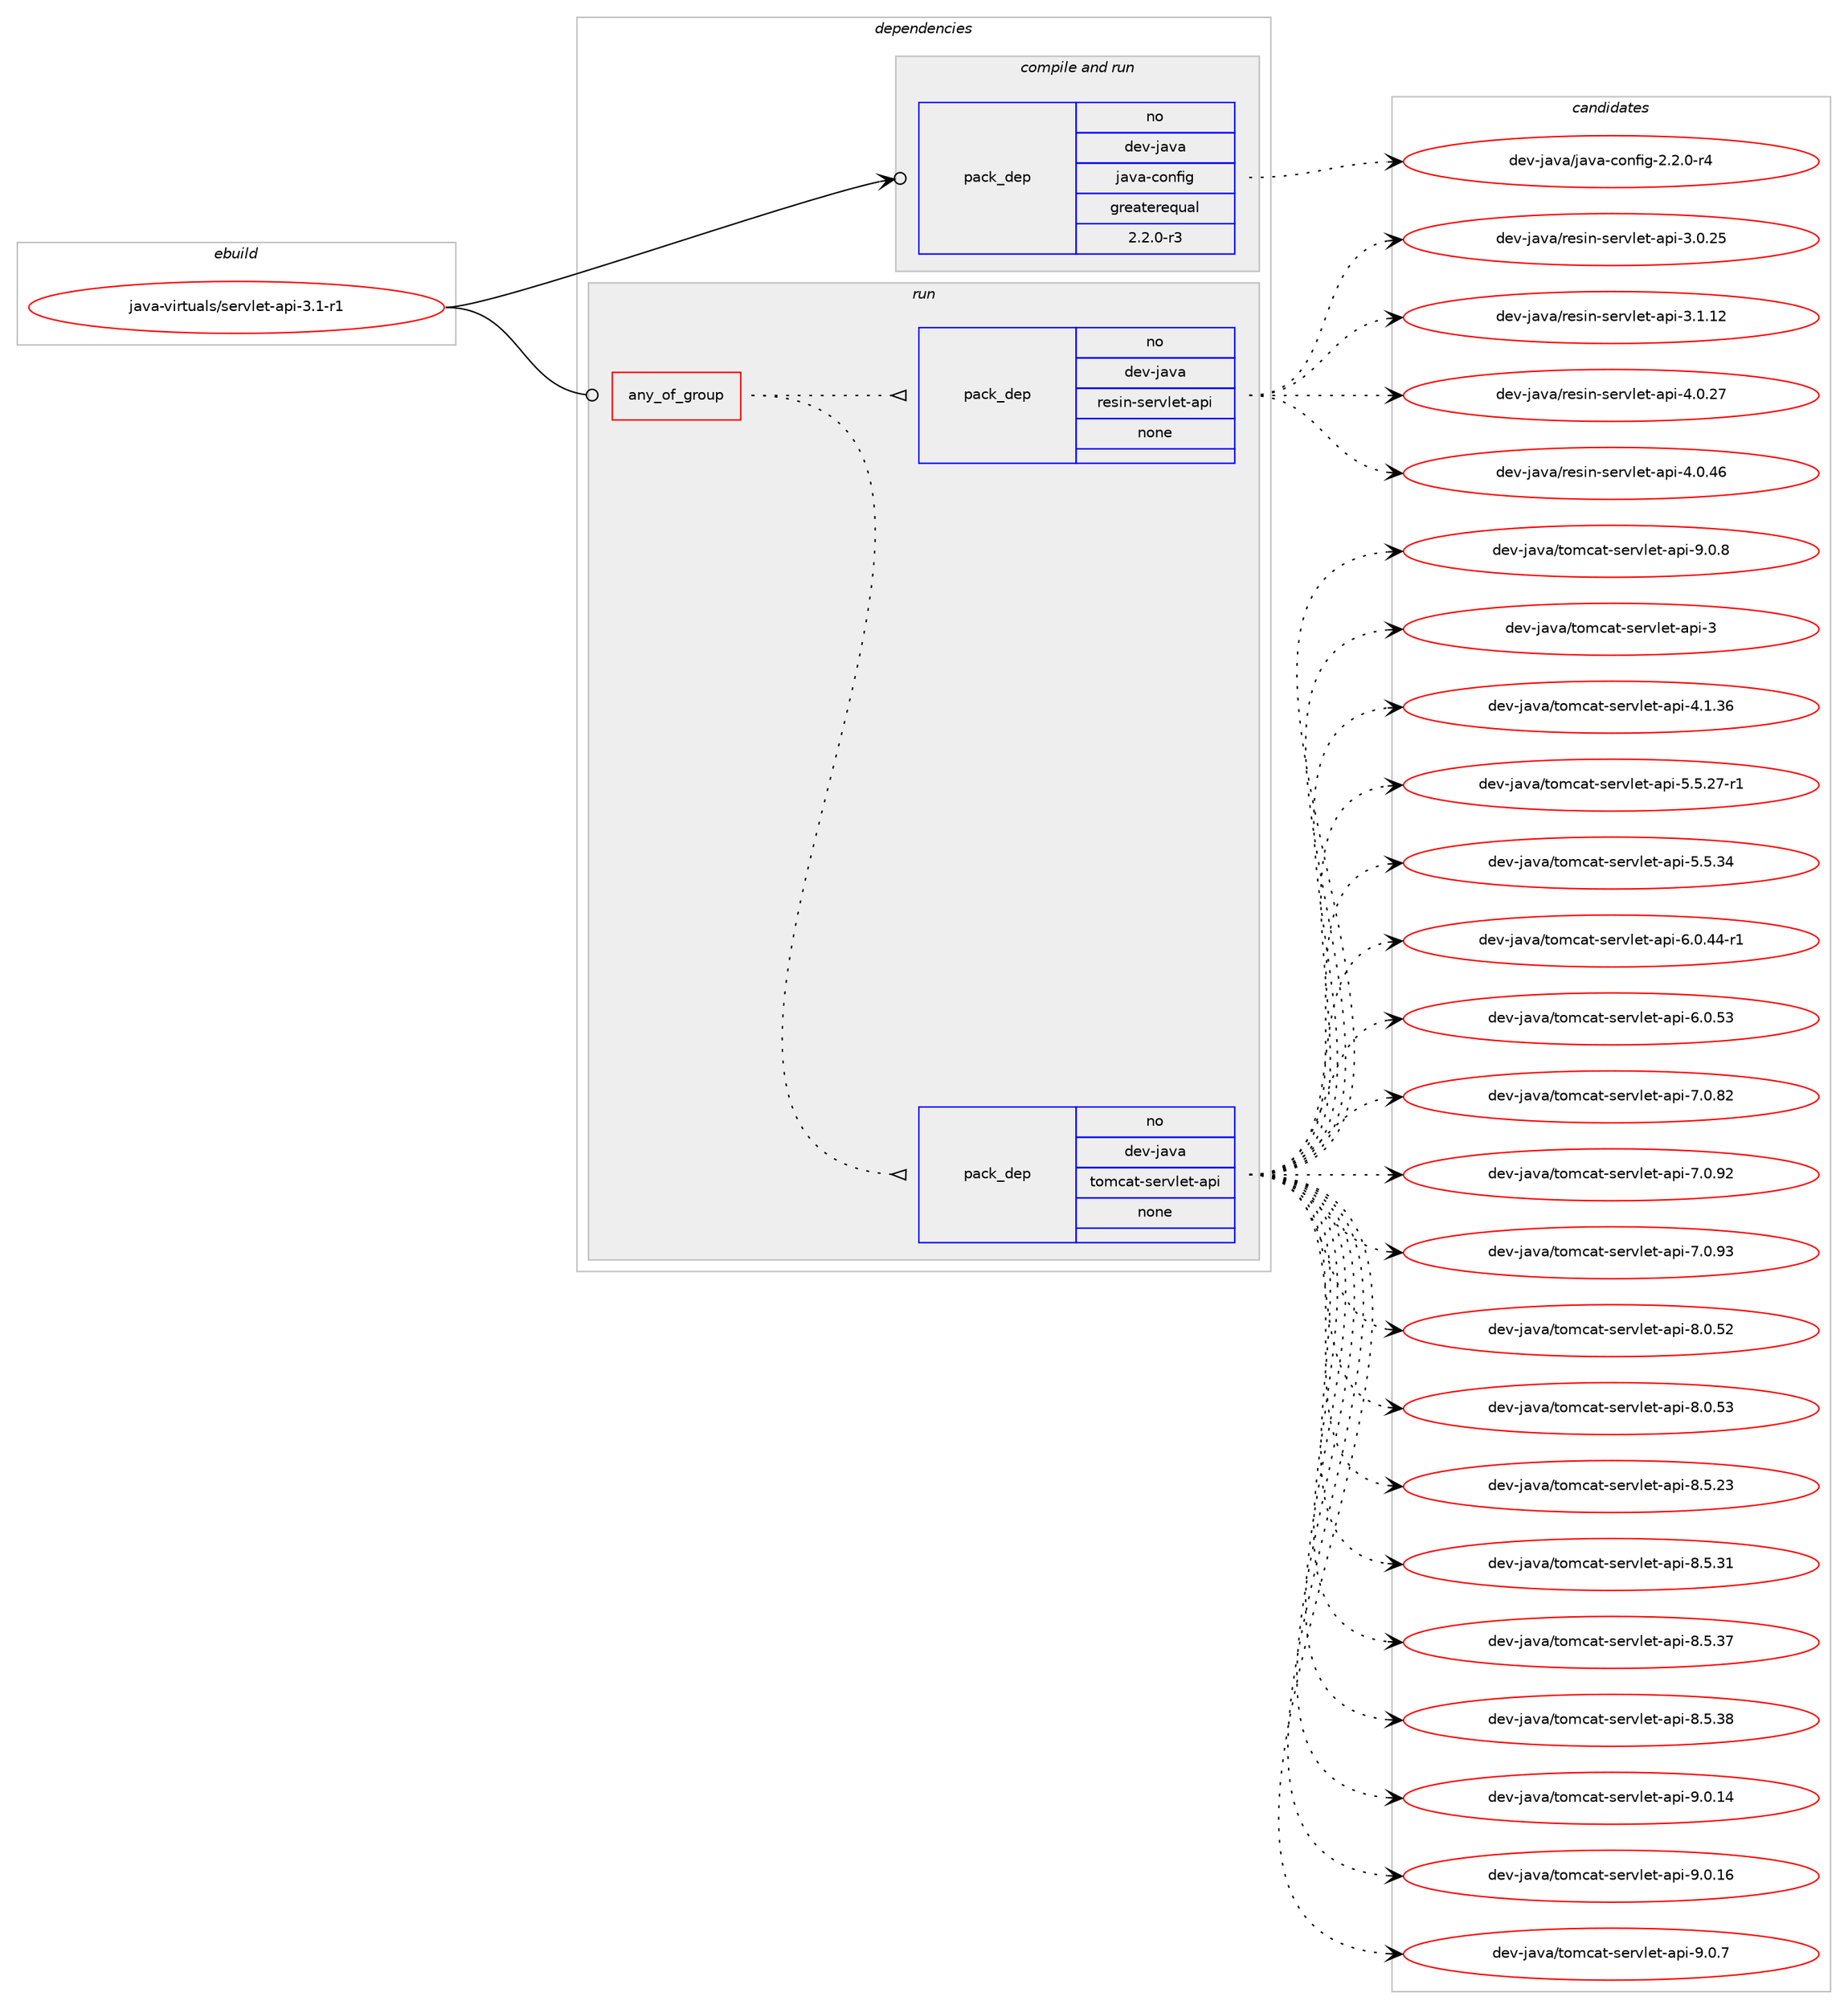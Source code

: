 digraph prolog {

# *************
# Graph options
# *************

newrank=true;
concentrate=true;
compound=true;
graph [rankdir=LR,fontname=Helvetica,fontsize=10,ranksep=1.5];#, ranksep=2.5, nodesep=0.2];
edge  [arrowhead=vee];
node  [fontname=Helvetica,fontsize=10];

# **********
# The ebuild
# **********

subgraph cluster_leftcol {
color=gray;
rank=same;
label=<<i>ebuild</i>>;
id [label="java-virtuals/servlet-api-3.1-r1", color=red, width=4, href="../java-virtuals/servlet-api-3.1-r1.svg"];
}

# ****************
# The dependencies
# ****************

subgraph cluster_midcol {
color=gray;
label=<<i>dependencies</i>>;
subgraph cluster_compile {
fillcolor="#eeeeee";
style=filled;
label=<<i>compile</i>>;
}
subgraph cluster_compileandrun {
fillcolor="#eeeeee";
style=filled;
label=<<i>compile and run</i>>;
subgraph pack1117460 {
dependency1570238 [label=<<TABLE BORDER="0" CELLBORDER="1" CELLSPACING="0" CELLPADDING="4" WIDTH="220"><TR><TD ROWSPAN="6" CELLPADDING="30">pack_dep</TD></TR><TR><TD WIDTH="110">no</TD></TR><TR><TD>dev-java</TD></TR><TR><TD>java-config</TD></TR><TR><TD>greaterequal</TD></TR><TR><TD>2.2.0-r3</TD></TR></TABLE>>, shape=none, color=blue];
}
id:e -> dependency1570238:w [weight=20,style="solid",arrowhead="odotvee"];
}
subgraph cluster_run {
fillcolor="#eeeeee";
style=filled;
label=<<i>run</i>>;
subgraph any23657 {
dependency1570239 [label=<<TABLE BORDER="0" CELLBORDER="1" CELLSPACING="0" CELLPADDING="4"><TR><TD CELLPADDING="10">any_of_group</TD></TR></TABLE>>, shape=none, color=red];subgraph pack1117461 {
dependency1570240 [label=<<TABLE BORDER="0" CELLBORDER="1" CELLSPACING="0" CELLPADDING="4" WIDTH="220"><TR><TD ROWSPAN="6" CELLPADDING="30">pack_dep</TD></TR><TR><TD WIDTH="110">no</TD></TR><TR><TD>dev-java</TD></TR><TR><TD>tomcat-servlet-api</TD></TR><TR><TD>none</TD></TR><TR><TD></TD></TR></TABLE>>, shape=none, color=blue];
}
dependency1570239:e -> dependency1570240:w [weight=20,style="dotted",arrowhead="oinv"];
subgraph pack1117462 {
dependency1570241 [label=<<TABLE BORDER="0" CELLBORDER="1" CELLSPACING="0" CELLPADDING="4" WIDTH="220"><TR><TD ROWSPAN="6" CELLPADDING="30">pack_dep</TD></TR><TR><TD WIDTH="110">no</TD></TR><TR><TD>dev-java</TD></TR><TR><TD>resin-servlet-api</TD></TR><TR><TD>none</TD></TR><TR><TD></TD></TR></TABLE>>, shape=none, color=blue];
}
dependency1570239:e -> dependency1570241:w [weight=20,style="dotted",arrowhead="oinv"];
}
id:e -> dependency1570239:w [weight=20,style="solid",arrowhead="odot"];
}
}

# **************
# The candidates
# **************

subgraph cluster_choices {
rank=same;
color=gray;
label=<<i>candidates</i>>;

subgraph choice1117460 {
color=black;
nodesep=1;
choice10010111845106971189747106971189745991111101021051034550465046484511452 [label="dev-java/java-config-2.2.0-r4", color=red, width=4,href="../dev-java/java-config-2.2.0-r4.svg"];
dependency1570238:e -> choice10010111845106971189747106971189745991111101021051034550465046484511452:w [style=dotted,weight="100"];
}
subgraph choice1117461 {
color=black;
nodesep=1;
choice1001011184510697118974711611110999971164511510111411810810111645971121054551 [label="dev-java/tomcat-servlet-api-3", color=red, width=4,href="../dev-java/tomcat-servlet-api-3.svg"];
choice10010111845106971189747116111109999711645115101114118108101116459711210545524649465154 [label="dev-java/tomcat-servlet-api-4.1.36", color=red, width=4,href="../dev-java/tomcat-servlet-api-4.1.36.svg"];
choice100101118451069711897471161111099997116451151011141181081011164597112105455346534650554511449 [label="dev-java/tomcat-servlet-api-5.5.27-r1", color=red, width=4,href="../dev-java/tomcat-servlet-api-5.5.27-r1.svg"];
choice10010111845106971189747116111109999711645115101114118108101116459711210545534653465152 [label="dev-java/tomcat-servlet-api-5.5.34", color=red, width=4,href="../dev-java/tomcat-servlet-api-5.5.34.svg"];
choice100101118451069711897471161111099997116451151011141181081011164597112105455446484652524511449 [label="dev-java/tomcat-servlet-api-6.0.44-r1", color=red, width=4,href="../dev-java/tomcat-servlet-api-6.0.44-r1.svg"];
choice10010111845106971189747116111109999711645115101114118108101116459711210545544648465351 [label="dev-java/tomcat-servlet-api-6.0.53", color=red, width=4,href="../dev-java/tomcat-servlet-api-6.0.53.svg"];
choice10010111845106971189747116111109999711645115101114118108101116459711210545554648465650 [label="dev-java/tomcat-servlet-api-7.0.82", color=red, width=4,href="../dev-java/tomcat-servlet-api-7.0.82.svg"];
choice10010111845106971189747116111109999711645115101114118108101116459711210545554648465750 [label="dev-java/tomcat-servlet-api-7.0.92", color=red, width=4,href="../dev-java/tomcat-servlet-api-7.0.92.svg"];
choice10010111845106971189747116111109999711645115101114118108101116459711210545554648465751 [label="dev-java/tomcat-servlet-api-7.0.93", color=red, width=4,href="../dev-java/tomcat-servlet-api-7.0.93.svg"];
choice10010111845106971189747116111109999711645115101114118108101116459711210545564648465350 [label="dev-java/tomcat-servlet-api-8.0.52", color=red, width=4,href="../dev-java/tomcat-servlet-api-8.0.52.svg"];
choice10010111845106971189747116111109999711645115101114118108101116459711210545564648465351 [label="dev-java/tomcat-servlet-api-8.0.53", color=red, width=4,href="../dev-java/tomcat-servlet-api-8.0.53.svg"];
choice10010111845106971189747116111109999711645115101114118108101116459711210545564653465051 [label="dev-java/tomcat-servlet-api-8.5.23", color=red, width=4,href="../dev-java/tomcat-servlet-api-8.5.23.svg"];
choice10010111845106971189747116111109999711645115101114118108101116459711210545564653465149 [label="dev-java/tomcat-servlet-api-8.5.31", color=red, width=4,href="../dev-java/tomcat-servlet-api-8.5.31.svg"];
choice10010111845106971189747116111109999711645115101114118108101116459711210545564653465155 [label="dev-java/tomcat-servlet-api-8.5.37", color=red, width=4,href="../dev-java/tomcat-servlet-api-8.5.37.svg"];
choice10010111845106971189747116111109999711645115101114118108101116459711210545564653465156 [label="dev-java/tomcat-servlet-api-8.5.38", color=red, width=4,href="../dev-java/tomcat-servlet-api-8.5.38.svg"];
choice10010111845106971189747116111109999711645115101114118108101116459711210545574648464952 [label="dev-java/tomcat-servlet-api-9.0.14", color=red, width=4,href="../dev-java/tomcat-servlet-api-9.0.14.svg"];
choice10010111845106971189747116111109999711645115101114118108101116459711210545574648464954 [label="dev-java/tomcat-servlet-api-9.0.16", color=red, width=4,href="../dev-java/tomcat-servlet-api-9.0.16.svg"];
choice100101118451069711897471161111099997116451151011141181081011164597112105455746484655 [label="dev-java/tomcat-servlet-api-9.0.7", color=red, width=4,href="../dev-java/tomcat-servlet-api-9.0.7.svg"];
choice100101118451069711897471161111099997116451151011141181081011164597112105455746484656 [label="dev-java/tomcat-servlet-api-9.0.8", color=red, width=4,href="../dev-java/tomcat-servlet-api-9.0.8.svg"];
dependency1570240:e -> choice1001011184510697118974711611110999971164511510111411810810111645971121054551:w [style=dotted,weight="100"];
dependency1570240:e -> choice10010111845106971189747116111109999711645115101114118108101116459711210545524649465154:w [style=dotted,weight="100"];
dependency1570240:e -> choice100101118451069711897471161111099997116451151011141181081011164597112105455346534650554511449:w [style=dotted,weight="100"];
dependency1570240:e -> choice10010111845106971189747116111109999711645115101114118108101116459711210545534653465152:w [style=dotted,weight="100"];
dependency1570240:e -> choice100101118451069711897471161111099997116451151011141181081011164597112105455446484652524511449:w [style=dotted,weight="100"];
dependency1570240:e -> choice10010111845106971189747116111109999711645115101114118108101116459711210545544648465351:w [style=dotted,weight="100"];
dependency1570240:e -> choice10010111845106971189747116111109999711645115101114118108101116459711210545554648465650:w [style=dotted,weight="100"];
dependency1570240:e -> choice10010111845106971189747116111109999711645115101114118108101116459711210545554648465750:w [style=dotted,weight="100"];
dependency1570240:e -> choice10010111845106971189747116111109999711645115101114118108101116459711210545554648465751:w [style=dotted,weight="100"];
dependency1570240:e -> choice10010111845106971189747116111109999711645115101114118108101116459711210545564648465350:w [style=dotted,weight="100"];
dependency1570240:e -> choice10010111845106971189747116111109999711645115101114118108101116459711210545564648465351:w [style=dotted,weight="100"];
dependency1570240:e -> choice10010111845106971189747116111109999711645115101114118108101116459711210545564653465051:w [style=dotted,weight="100"];
dependency1570240:e -> choice10010111845106971189747116111109999711645115101114118108101116459711210545564653465149:w [style=dotted,weight="100"];
dependency1570240:e -> choice10010111845106971189747116111109999711645115101114118108101116459711210545564653465155:w [style=dotted,weight="100"];
dependency1570240:e -> choice10010111845106971189747116111109999711645115101114118108101116459711210545564653465156:w [style=dotted,weight="100"];
dependency1570240:e -> choice10010111845106971189747116111109999711645115101114118108101116459711210545574648464952:w [style=dotted,weight="100"];
dependency1570240:e -> choice10010111845106971189747116111109999711645115101114118108101116459711210545574648464954:w [style=dotted,weight="100"];
dependency1570240:e -> choice100101118451069711897471161111099997116451151011141181081011164597112105455746484655:w [style=dotted,weight="100"];
dependency1570240:e -> choice100101118451069711897471161111099997116451151011141181081011164597112105455746484656:w [style=dotted,weight="100"];
}
subgraph choice1117462 {
color=black;
nodesep=1;
choice1001011184510697118974711410111510511045115101114118108101116459711210545514648465053 [label="dev-java/resin-servlet-api-3.0.25", color=red, width=4,href="../dev-java/resin-servlet-api-3.0.25.svg"];
choice1001011184510697118974711410111510511045115101114118108101116459711210545514649464950 [label="dev-java/resin-servlet-api-3.1.12", color=red, width=4,href="../dev-java/resin-servlet-api-3.1.12.svg"];
choice1001011184510697118974711410111510511045115101114118108101116459711210545524648465055 [label="dev-java/resin-servlet-api-4.0.27", color=red, width=4,href="../dev-java/resin-servlet-api-4.0.27.svg"];
choice1001011184510697118974711410111510511045115101114118108101116459711210545524648465254 [label="dev-java/resin-servlet-api-4.0.46", color=red, width=4,href="../dev-java/resin-servlet-api-4.0.46.svg"];
dependency1570241:e -> choice1001011184510697118974711410111510511045115101114118108101116459711210545514648465053:w [style=dotted,weight="100"];
dependency1570241:e -> choice1001011184510697118974711410111510511045115101114118108101116459711210545514649464950:w [style=dotted,weight="100"];
dependency1570241:e -> choice1001011184510697118974711410111510511045115101114118108101116459711210545524648465055:w [style=dotted,weight="100"];
dependency1570241:e -> choice1001011184510697118974711410111510511045115101114118108101116459711210545524648465254:w [style=dotted,weight="100"];
}
}

}
